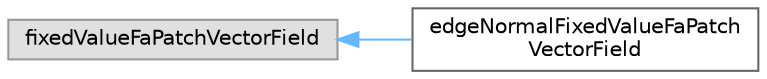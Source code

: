 digraph "Graphical Class Hierarchy"
{
 // LATEX_PDF_SIZE
  bgcolor="transparent";
  edge [fontname=Helvetica,fontsize=10,labelfontname=Helvetica,labelfontsize=10];
  node [fontname=Helvetica,fontsize=10,shape=box,height=0.2,width=0.4];
  rankdir="LR";
  Node0 [id="Node000000",label="fixedValueFaPatchVectorField",height=0.2,width=0.4,color="grey60", fillcolor="#E0E0E0", style="filled",tooltip=" "];
  Node0 -> Node1 [id="edge4711_Node000000_Node000001",dir="back",color="steelblue1",style="solid",tooltip=" "];
  Node1 [id="Node000001",label="edgeNormalFixedValueFaPatch\lVectorField",height=0.2,width=0.4,color="grey40", fillcolor="white", style="filled",URL="$classFoam_1_1edgeNormalFixedValueFaPatchVectorField.html",tooltip="Edge normal fixed value vector field finite area boundary condition."];
}

